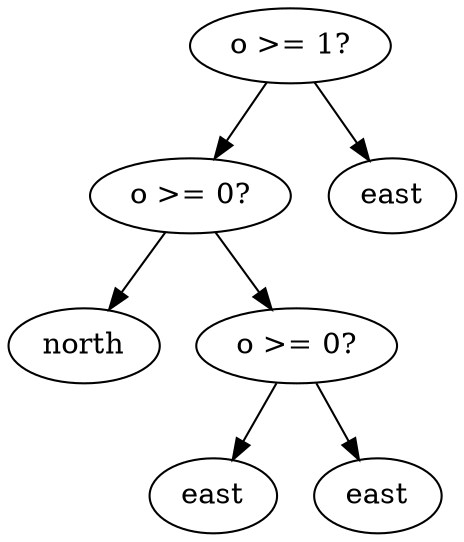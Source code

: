 digraph tree {
    "0x0" [label="o >= 1?"];
    "0x1" [label="o >= 0?"];
    "0x2" [label="north"];
    "0x3" [label="o >= 0?"];
    "0x4" [label="east"];
    "0x5" [label="east"];
    "0x6" [label="east"];
    "0x0" -> "0x1";
    "0x0" -> "0x6";
    "0x1" -> "0x2";
    "0x1" -> "0x3";
    "0x3" -> "0x4";
    "0x3" -> "0x5";
}
